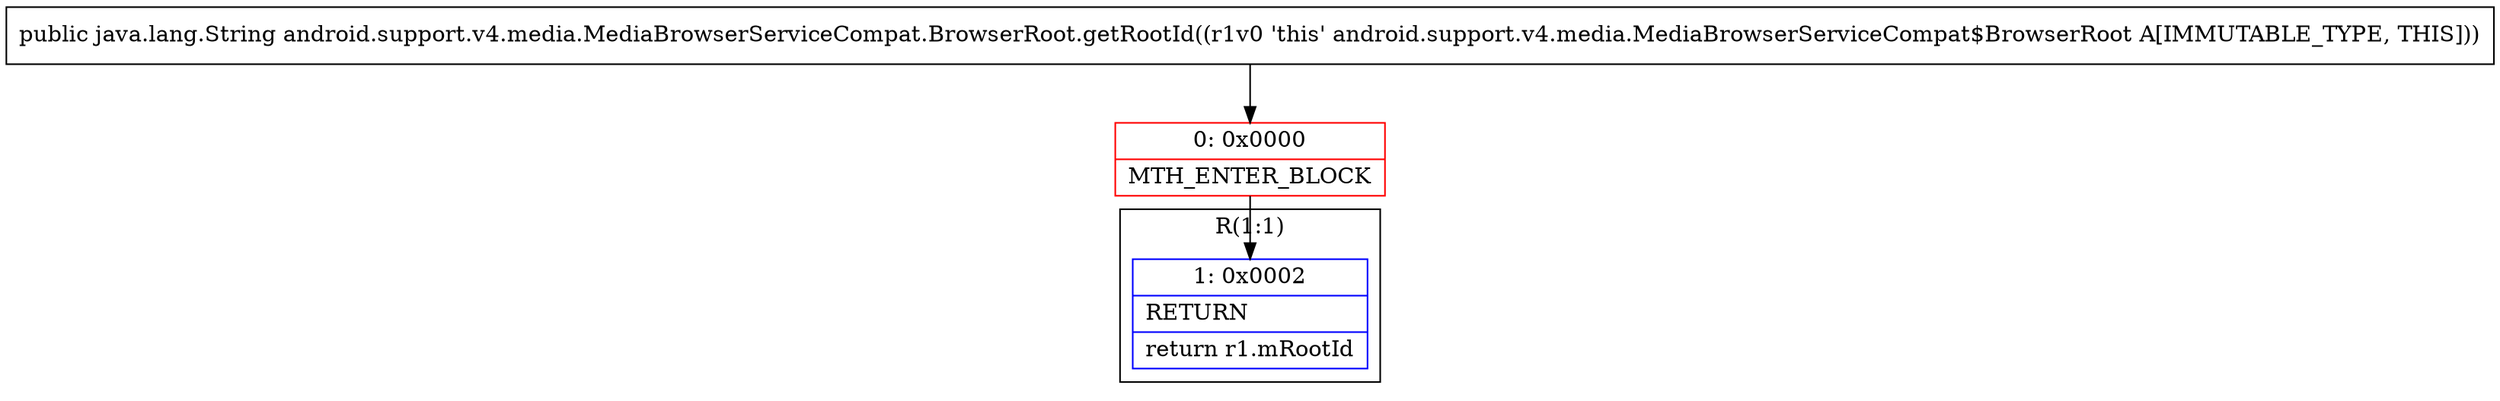 digraph "CFG forandroid.support.v4.media.MediaBrowserServiceCompat.BrowserRoot.getRootId()Ljava\/lang\/String;" {
subgraph cluster_Region_817430548 {
label = "R(1:1)";
node [shape=record,color=blue];
Node_1 [shape=record,label="{1\:\ 0x0002|RETURN\l|return r1.mRootId\l}"];
}
Node_0 [shape=record,color=red,label="{0\:\ 0x0000|MTH_ENTER_BLOCK\l}"];
MethodNode[shape=record,label="{public java.lang.String android.support.v4.media.MediaBrowserServiceCompat.BrowserRoot.getRootId((r1v0 'this' android.support.v4.media.MediaBrowserServiceCompat$BrowserRoot A[IMMUTABLE_TYPE, THIS])) }"];
MethodNode -> Node_0;
Node_0 -> Node_1;
}

